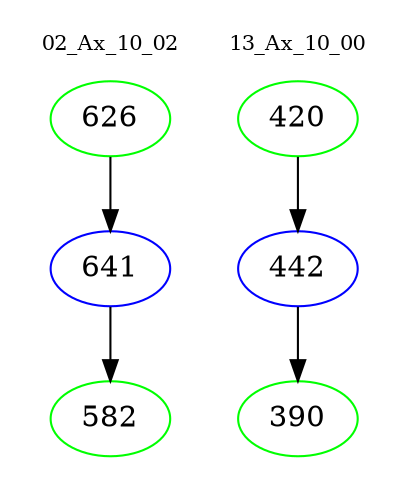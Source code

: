 digraph{
subgraph cluster_0 {
color = white
label = "02_Ax_10_02";
fontsize=10;
T0_626 [label="626", color="green"]
T0_626 -> T0_641 [color="black"]
T0_641 [label="641", color="blue"]
T0_641 -> T0_582 [color="black"]
T0_582 [label="582", color="green"]
}
subgraph cluster_1 {
color = white
label = "13_Ax_10_00";
fontsize=10;
T1_420 [label="420", color="green"]
T1_420 -> T1_442 [color="black"]
T1_442 [label="442", color="blue"]
T1_442 -> T1_390 [color="black"]
T1_390 [label="390", color="green"]
}
}
